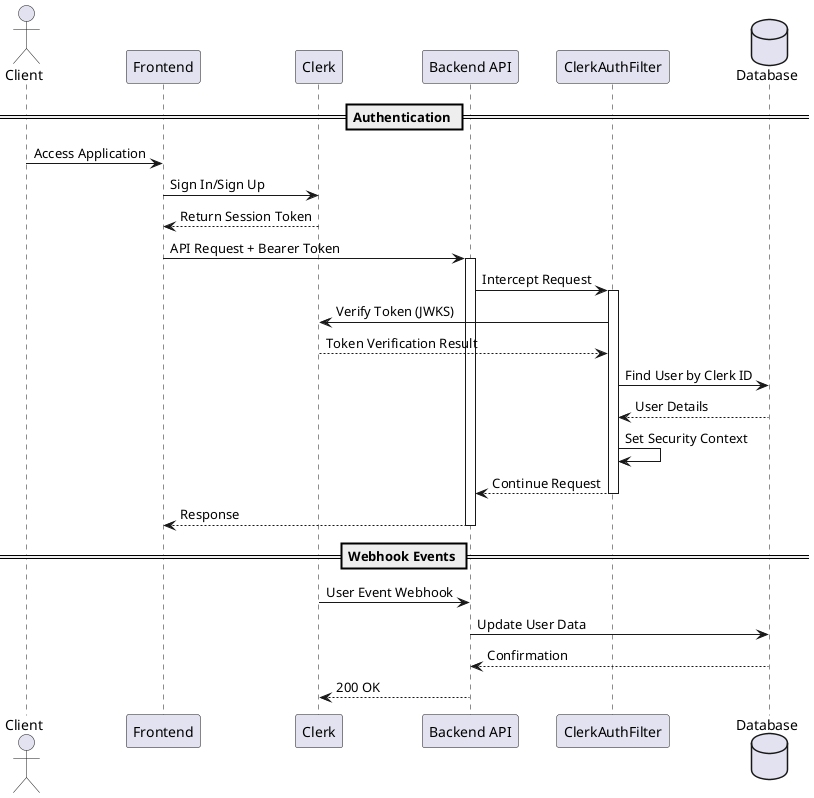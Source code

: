 @startuml Authentication Flow

skinparam backgroundColor white
skinparam handwritten false

actor Client
participant "Frontend" as FE
participant "Clerk" as Clerk
participant "Backend API" as API
participant "ClerkAuthFilter" as Filter
database "Database" as DB

== Authentication ==
Client -> FE: Access Application
FE -> Clerk: Sign In/Sign Up
Clerk --> FE: Return Session Token
FE -> API: API Request + Bearer Token
activate API
API -> Filter: Intercept Request
activate Filter
Filter -> Clerk: Verify Token (JWKS)
Clerk --> Filter: Token Verification Result
Filter -> DB: Find User by Clerk ID
DB --> Filter: User Details
Filter -> Filter: Set Security Context
Filter --> API: Continue Request
deactivate Filter
API --> FE: Response
deactivate API

== Webhook Events ==
Clerk -> API: User Event Webhook
API -> DB: Update User Data
DB --> API: Confirmation
API --> Clerk: 200 OK

@enduml 